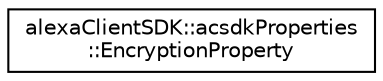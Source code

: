 digraph "Graphical Class Hierarchy"
{
 // LATEX_PDF_SIZE
  edge [fontname="Helvetica",fontsize="10",labelfontname="Helvetica",labelfontsize="10"];
  node [fontname="Helvetica",fontsize="10",shape=record];
  rankdir="LR";
  Node0 [label="alexaClientSDK::acsdkProperties\l::EncryptionProperty",height=0.2,width=0.4,color="black", fillcolor="white", style="filled",URL="$structalexa_client_s_d_k_1_1acsdk_properties_1_1_encryption_property.html",tooltip="Data structure to produce and parse DER for encryption key property data."];
}
